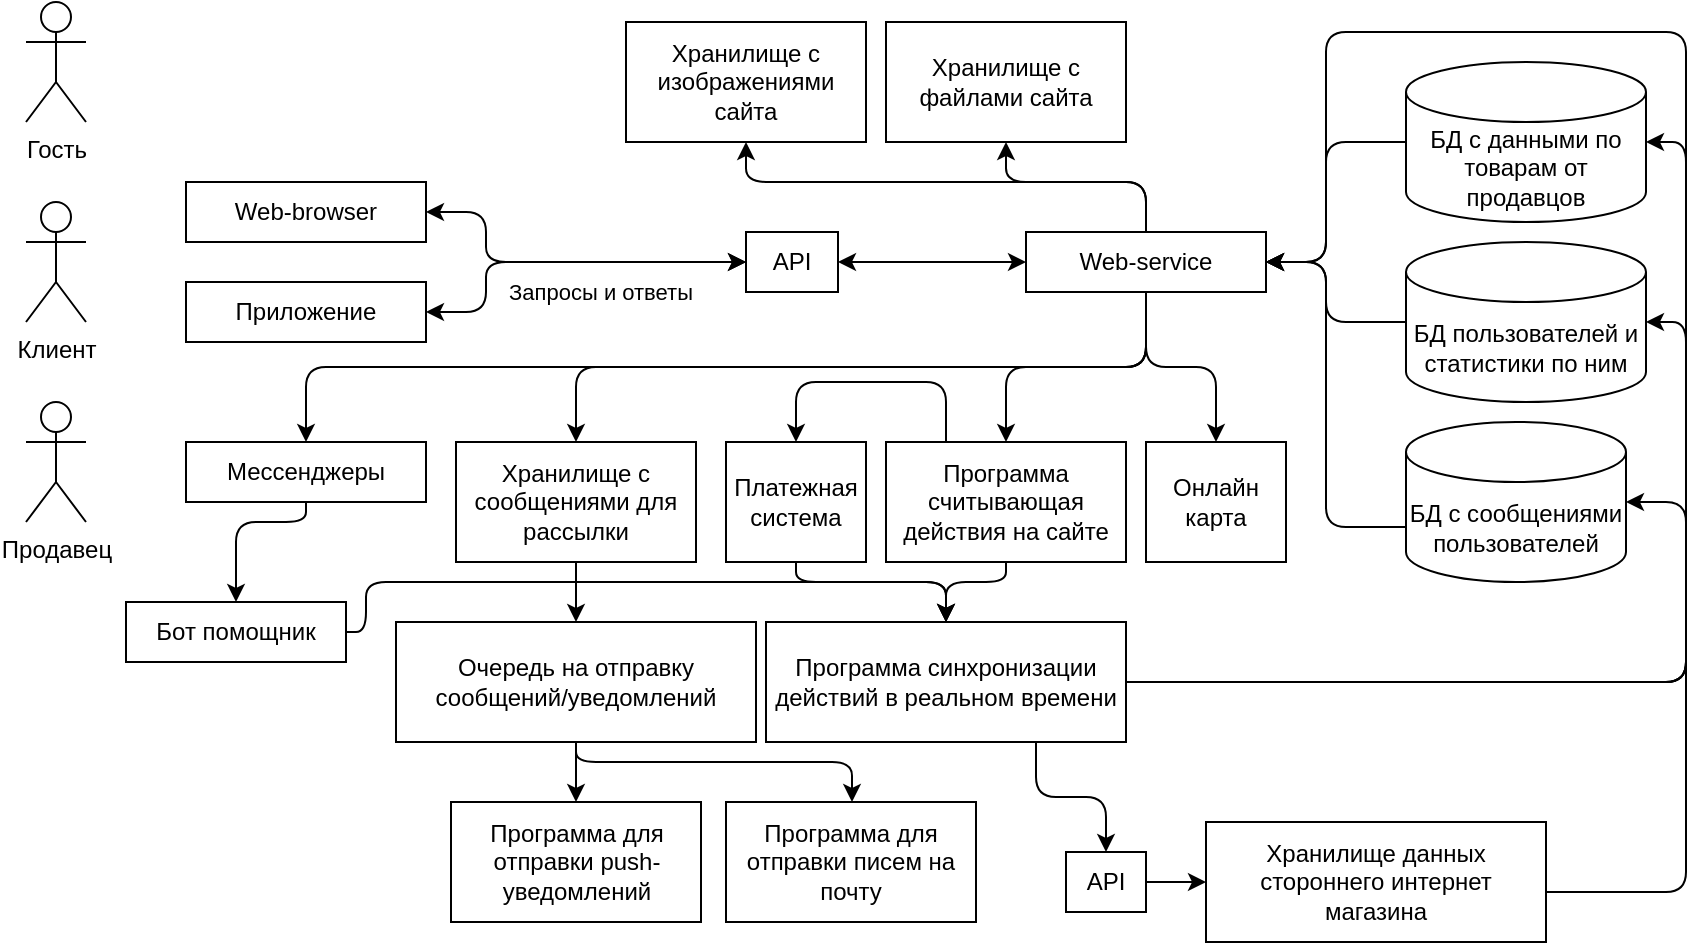 <mxfile version="22.0.0" type="github">
  <diagram name="Страница — 1" id="qDOADenVG09ehRUiS6Ex">
    <mxGraphModel dx="835" dy="459" grid="1" gridSize="10" guides="1" tooltips="1" connect="1" arrows="1" fold="1" page="1" pageScale="1" pageWidth="827" pageHeight="1169" math="0" shadow="0">
      <root>
        <mxCell id="0" />
        <mxCell id="1" parent="0" />
        <mxCell id="b5Nr3tDvJ9iHZjcrWxrC-1" value="Гость" style="shape=umlActor;verticalLabelPosition=bottom;verticalAlign=top;html=1;outlineConnect=0;" vertex="1" parent="1">
          <mxGeometry x="40" y="40" width="30" height="60" as="geometry" />
        </mxCell>
        <mxCell id="b5Nr3tDvJ9iHZjcrWxrC-4" value="Клиент" style="shape=umlActor;verticalLabelPosition=bottom;verticalAlign=top;html=1;outlineConnect=0;" vertex="1" parent="1">
          <mxGeometry x="40" y="140" width="30" height="60" as="geometry" />
        </mxCell>
        <mxCell id="b5Nr3tDvJ9iHZjcrWxrC-5" value="Продавец" style="shape=umlActor;verticalLabelPosition=bottom;verticalAlign=top;html=1;outlineConnect=0;" vertex="1" parent="1">
          <mxGeometry x="40" y="240" width="30" height="60" as="geometry" />
        </mxCell>
        <mxCell id="b5Nr3tDvJ9iHZjcrWxrC-12" value="Web-browser" style="rounded=0;whiteSpace=wrap;html=1;" vertex="1" parent="1">
          <mxGeometry x="120" y="130" width="120" height="30" as="geometry" />
        </mxCell>
        <mxCell id="b5Nr3tDvJ9iHZjcrWxrC-13" value="Приложение" style="rounded=0;whiteSpace=wrap;html=1;" vertex="1" parent="1">
          <mxGeometry x="120" y="180" width="120" height="30" as="geometry" />
        </mxCell>
        <mxCell id="b5Nr3tDvJ9iHZjcrWxrC-31" style="edgeStyle=orthogonalEdgeStyle;rounded=1;orthogonalLoop=1;jettySize=auto;html=1;exitX=0.5;exitY=1;exitDx=0;exitDy=0;entryX=0.5;entryY=0;entryDx=0;entryDy=0;" edge="1" parent="1" source="b5Nr3tDvJ9iHZjcrWxrC-14" target="b5Nr3tDvJ9iHZjcrWxrC-30">
          <mxGeometry relative="1" as="geometry" />
        </mxCell>
        <mxCell id="b5Nr3tDvJ9iHZjcrWxrC-41" style="edgeStyle=orthogonalEdgeStyle;rounded=1;orthogonalLoop=1;jettySize=auto;html=1;exitX=0.25;exitY=0;exitDx=0;exitDy=0;entryX=0.5;entryY=0;entryDx=0;entryDy=0;" edge="1" parent="1" source="b5Nr3tDvJ9iHZjcrWxrC-30" target="b5Nr3tDvJ9iHZjcrWxrC-35">
          <mxGeometry relative="1" as="geometry">
            <mxPoint x="205" y="250" as="sourcePoint" />
            <mxPoint x="100" y="325" as="targetPoint" />
            <Array as="points">
              <mxPoint x="500" y="230" />
              <mxPoint x="425" y="230" />
            </Array>
          </mxGeometry>
        </mxCell>
        <mxCell id="b5Nr3tDvJ9iHZjcrWxrC-64" style="edgeStyle=orthogonalEdgeStyle;rounded=1;orthogonalLoop=1;jettySize=auto;html=1;exitX=0.5;exitY=0;exitDx=0;exitDy=0;entryX=0.5;entryY=1;entryDx=0;entryDy=0;" edge="1" parent="1" source="b5Nr3tDvJ9iHZjcrWxrC-14" target="b5Nr3tDvJ9iHZjcrWxrC-63">
          <mxGeometry relative="1" as="geometry">
            <Array as="points">
              <mxPoint x="600" y="130" />
              <mxPoint x="530" y="130" />
            </Array>
          </mxGeometry>
        </mxCell>
        <mxCell id="b5Nr3tDvJ9iHZjcrWxrC-66" style="edgeStyle=orthogonalEdgeStyle;rounded=1;orthogonalLoop=1;jettySize=auto;html=1;exitX=0.5;exitY=0;exitDx=0;exitDy=0;entryX=0.5;entryY=1;entryDx=0;entryDy=0;" edge="1" parent="1" source="b5Nr3tDvJ9iHZjcrWxrC-14" target="b5Nr3tDvJ9iHZjcrWxrC-65">
          <mxGeometry relative="1" as="geometry">
            <Array as="points">
              <mxPoint x="600" y="130" />
              <mxPoint x="400" y="130" />
            </Array>
          </mxGeometry>
        </mxCell>
        <mxCell id="b5Nr3tDvJ9iHZjcrWxrC-68" style="edgeStyle=orthogonalEdgeStyle;rounded=1;orthogonalLoop=1;jettySize=auto;html=1;exitX=0.5;exitY=1;exitDx=0;exitDy=0;entryX=0.5;entryY=0;entryDx=0;entryDy=0;" edge="1" parent="1" source="b5Nr3tDvJ9iHZjcrWxrC-14" target="b5Nr3tDvJ9iHZjcrWxrC-67">
          <mxGeometry relative="1" as="geometry" />
        </mxCell>
        <mxCell id="b5Nr3tDvJ9iHZjcrWxrC-74" style="edgeStyle=orthogonalEdgeStyle;rounded=1;orthogonalLoop=1;jettySize=auto;html=1;exitX=0.5;exitY=1;exitDx=0;exitDy=0;entryX=0.5;entryY=0;entryDx=0;entryDy=0;" edge="1" parent="1" source="b5Nr3tDvJ9iHZjcrWxrC-14" target="b5Nr3tDvJ9iHZjcrWxrC-73">
          <mxGeometry relative="1" as="geometry" />
        </mxCell>
        <mxCell id="b5Nr3tDvJ9iHZjcrWxrC-14" value="Web-service" style="rounded=0;whiteSpace=wrap;html=1;" vertex="1" parent="1">
          <mxGeometry x="540" y="155" width="120" height="30" as="geometry" />
        </mxCell>
        <mxCell id="b5Nr3tDvJ9iHZjcrWxrC-15" value="API" style="rounded=0;whiteSpace=wrap;html=1;" vertex="1" parent="1">
          <mxGeometry x="400" y="155" width="46" height="30" as="geometry" />
        </mxCell>
        <mxCell id="b5Nr3tDvJ9iHZjcrWxrC-16" value="" style="endArrow=classic;startArrow=classic;html=1;rounded=1;entryX=0;entryY=0.5;entryDx=0;entryDy=0;exitX=1;exitY=0.5;exitDx=0;exitDy=0;edgeStyle=orthogonalEdgeStyle;" edge="1" parent="1" source="b5Nr3tDvJ9iHZjcrWxrC-12" target="b5Nr3tDvJ9iHZjcrWxrC-15">
          <mxGeometry width="50" height="50" relative="1" as="geometry">
            <mxPoint x="270" y="120" as="sourcePoint" />
            <mxPoint x="320" y="70" as="targetPoint" />
            <Array as="points">
              <mxPoint x="270" y="145" />
              <mxPoint x="270" y="170" />
            </Array>
          </mxGeometry>
        </mxCell>
        <mxCell id="b5Nr3tDvJ9iHZjcrWxrC-17" value="" style="endArrow=classic;startArrow=classic;html=1;rounded=1;exitX=1;exitY=0.5;exitDx=0;exitDy=0;entryX=0;entryY=0.5;entryDx=0;entryDy=0;edgeStyle=orthogonalEdgeStyle;" edge="1" parent="1" source="b5Nr3tDvJ9iHZjcrWxrC-13" target="b5Nr3tDvJ9iHZjcrWxrC-15">
          <mxGeometry width="50" height="50" relative="1" as="geometry">
            <mxPoint x="270" y="120" as="sourcePoint" />
            <mxPoint x="290" y="160" as="targetPoint" />
            <Array as="points">
              <mxPoint x="270" y="195" />
              <mxPoint x="270" y="170" />
            </Array>
          </mxGeometry>
        </mxCell>
        <mxCell id="b5Nr3tDvJ9iHZjcrWxrC-19" value="Запросы и ответы" style="edgeLabel;html=1;align=center;verticalAlign=middle;resizable=0;points=[];" vertex="1" connectable="0" parent="b5Nr3tDvJ9iHZjcrWxrC-17">
          <mxGeometry x="0.554" y="1" relative="1" as="geometry">
            <mxPoint x="-32" y="16" as="offset" />
          </mxGeometry>
        </mxCell>
        <mxCell id="b5Nr3tDvJ9iHZjcrWxrC-18" value="" style="endArrow=classic;startArrow=classic;html=1;rounded=1;entryX=0;entryY=0.5;entryDx=0;entryDy=0;exitX=1;exitY=0.5;exitDx=0;exitDy=0;edgeStyle=orthogonalEdgeStyle;" edge="1" parent="1" source="b5Nr3tDvJ9iHZjcrWxrC-15" target="b5Nr3tDvJ9iHZjcrWxrC-14">
          <mxGeometry width="50" height="50" relative="1" as="geometry">
            <mxPoint x="366" y="215" as="sourcePoint" />
            <mxPoint x="416" y="165" as="targetPoint" />
          </mxGeometry>
        </mxCell>
        <mxCell id="b5Nr3tDvJ9iHZjcrWxrC-21" value="БД с данными по товарам от продавцов" style="shape=cylinder3;whiteSpace=wrap;html=1;boundedLbl=1;backgroundOutline=1;size=15;" vertex="1" parent="1">
          <mxGeometry x="730" y="70" width="120" height="80" as="geometry" />
        </mxCell>
        <mxCell id="b5Nr3tDvJ9iHZjcrWxrC-22" value="БД пользователей и статистики по ним" style="shape=cylinder3;whiteSpace=wrap;html=1;boundedLbl=1;backgroundOutline=1;size=15;" vertex="1" parent="1">
          <mxGeometry x="730" y="160" width="120" height="80" as="geometry" />
        </mxCell>
        <mxCell id="b5Nr3tDvJ9iHZjcrWxrC-23" value="БД с сообщениями пользователей" style="shape=cylinder3;whiteSpace=wrap;html=1;boundedLbl=1;backgroundOutline=1;size=15;" vertex="1" parent="1">
          <mxGeometry x="730" y="250" width="110" height="80" as="geometry" />
        </mxCell>
        <mxCell id="b5Nr3tDvJ9iHZjcrWxrC-24" value="" style="endArrow=classic;html=1;rounded=1;exitX=0;exitY=0.5;exitDx=0;exitDy=0;exitPerimeter=0;entryX=1;entryY=0.5;entryDx=0;entryDy=0;edgeStyle=orthogonalEdgeStyle;" edge="1" parent="1" source="b5Nr3tDvJ9iHZjcrWxrC-21" target="b5Nr3tDvJ9iHZjcrWxrC-14">
          <mxGeometry width="50" height="50" relative="1" as="geometry">
            <mxPoint x="450" y="250" as="sourcePoint" />
            <mxPoint x="500" y="200" as="targetPoint" />
            <Array as="points">
              <mxPoint x="690" y="110" />
              <mxPoint x="690" y="170" />
            </Array>
          </mxGeometry>
        </mxCell>
        <mxCell id="b5Nr3tDvJ9iHZjcrWxrC-25" value="" style="endArrow=classic;html=1;rounded=1;exitX=0;exitY=0.5;exitDx=0;exitDy=0;exitPerimeter=0;entryX=1;entryY=0.5;entryDx=0;entryDy=0;edgeStyle=orthogonalEdgeStyle;" edge="1" parent="1" source="b5Nr3tDvJ9iHZjcrWxrC-22" target="b5Nr3tDvJ9iHZjcrWxrC-14">
          <mxGeometry width="50" height="50" relative="1" as="geometry">
            <mxPoint x="640" y="120" as="sourcePoint" />
            <mxPoint x="600" y="180" as="targetPoint" />
            <Array as="points">
              <mxPoint x="690" y="200" />
              <mxPoint x="690" y="170" />
            </Array>
          </mxGeometry>
        </mxCell>
        <mxCell id="b5Nr3tDvJ9iHZjcrWxrC-26" value="" style="endArrow=classic;html=1;rounded=1;exitX=0;exitY=0;exitDx=0;exitDy=52.5;exitPerimeter=0;entryX=1;entryY=0.5;entryDx=0;entryDy=0;edgeStyle=orthogonalEdgeStyle;" edge="1" parent="1" source="b5Nr3tDvJ9iHZjcrWxrC-23" target="b5Nr3tDvJ9iHZjcrWxrC-14">
          <mxGeometry width="50" height="50" relative="1" as="geometry">
            <mxPoint x="630" y="230" as="sourcePoint" />
            <mxPoint x="590" y="200" as="targetPoint" />
            <Array as="points">
              <mxPoint x="690" y="303" />
              <mxPoint x="690" y="170" />
            </Array>
          </mxGeometry>
        </mxCell>
        <mxCell id="b5Nr3tDvJ9iHZjcrWxrC-30" value="Программа считывающая действия на сайте" style="rounded=0;whiteSpace=wrap;html=1;" vertex="1" parent="1">
          <mxGeometry x="470" y="260" width="120" height="60" as="geometry" />
        </mxCell>
        <mxCell id="b5Nr3tDvJ9iHZjcrWxrC-35" value="Платежная система" style="rounded=0;whiteSpace=wrap;html=1;" vertex="1" parent="1">
          <mxGeometry x="390" y="260" width="70" height="60" as="geometry" />
        </mxCell>
        <mxCell id="b5Nr3tDvJ9iHZjcrWxrC-36" value="Программа синхронизации действий в реальном времени" style="rounded=0;whiteSpace=wrap;html=1;" vertex="1" parent="1">
          <mxGeometry x="410" y="350" width="180" height="60" as="geometry" />
        </mxCell>
        <mxCell id="b5Nr3tDvJ9iHZjcrWxrC-37" style="edgeStyle=orthogonalEdgeStyle;rounded=1;orthogonalLoop=1;jettySize=auto;html=1;exitX=0.5;exitY=1;exitDx=0;exitDy=0;entryX=0.5;entryY=0;entryDx=0;entryDy=0;" edge="1" parent="1" source="b5Nr3tDvJ9iHZjcrWxrC-30" target="b5Nr3tDvJ9iHZjcrWxrC-36">
          <mxGeometry relative="1" as="geometry">
            <Array as="points">
              <mxPoint x="530" y="330" />
              <mxPoint x="500" y="330" />
            </Array>
          </mxGeometry>
        </mxCell>
        <mxCell id="b5Nr3tDvJ9iHZjcrWxrC-38" style="edgeStyle=orthogonalEdgeStyle;rounded=1;orthogonalLoop=1;jettySize=auto;html=1;exitX=1;exitY=0.5;exitDx=0;exitDy=0;entryX=1;entryY=0.5;entryDx=0;entryDy=0;entryPerimeter=0;" edge="1" parent="1" source="b5Nr3tDvJ9iHZjcrWxrC-36" target="b5Nr3tDvJ9iHZjcrWxrC-23">
          <mxGeometry relative="1" as="geometry">
            <Array as="points">
              <mxPoint x="870" y="380" />
              <mxPoint x="870" y="290" />
            </Array>
          </mxGeometry>
        </mxCell>
        <mxCell id="b5Nr3tDvJ9iHZjcrWxrC-39" style="edgeStyle=orthogonalEdgeStyle;rounded=1;orthogonalLoop=1;jettySize=auto;html=1;exitX=1;exitY=0.5;exitDx=0;exitDy=0;entryX=1;entryY=0.5;entryDx=0;entryDy=0;entryPerimeter=0;" edge="1" parent="1" source="b5Nr3tDvJ9iHZjcrWxrC-36" target="b5Nr3tDvJ9iHZjcrWxrC-22">
          <mxGeometry relative="1" as="geometry" />
        </mxCell>
        <mxCell id="b5Nr3tDvJ9iHZjcrWxrC-40" style="edgeStyle=orthogonalEdgeStyle;rounded=1;orthogonalLoop=1;jettySize=auto;html=1;exitX=1;exitY=0.5;exitDx=0;exitDy=0;entryX=1;entryY=0.5;entryDx=0;entryDy=0;entryPerimeter=0;" edge="1" parent="1" source="b5Nr3tDvJ9iHZjcrWxrC-36" target="b5Nr3tDvJ9iHZjcrWxrC-21">
          <mxGeometry relative="1" as="geometry">
            <Array as="points">
              <mxPoint x="870" y="380" />
              <mxPoint x="870" y="110" />
            </Array>
          </mxGeometry>
        </mxCell>
        <mxCell id="b5Nr3tDvJ9iHZjcrWxrC-42" style="edgeStyle=orthogonalEdgeStyle;rounded=1;orthogonalLoop=1;jettySize=auto;html=1;exitX=0.5;exitY=1;exitDx=0;exitDy=0;entryX=0.5;entryY=0;entryDx=0;entryDy=0;" edge="1" parent="1" source="b5Nr3tDvJ9iHZjcrWxrC-35" target="b5Nr3tDvJ9iHZjcrWxrC-36">
          <mxGeometry relative="1" as="geometry">
            <Array as="points">
              <mxPoint x="425" y="330" />
              <mxPoint x="500" y="330" />
            </Array>
          </mxGeometry>
        </mxCell>
        <mxCell id="b5Nr3tDvJ9iHZjcrWxrC-45" value="API" style="rounded=0;whiteSpace=wrap;html=1;" vertex="1" parent="1">
          <mxGeometry x="560" y="465" width="40" height="30" as="geometry" />
        </mxCell>
        <mxCell id="b5Nr3tDvJ9iHZjcrWxrC-47" value="" style="endArrow=classic;html=1;rounded=1;entryX=0.5;entryY=0;entryDx=0;entryDy=0;exitX=0.75;exitY=1;exitDx=0;exitDy=0;edgeStyle=orthogonalEdgeStyle;" edge="1" parent="1" source="b5Nr3tDvJ9iHZjcrWxrC-36" target="b5Nr3tDvJ9iHZjcrWxrC-45">
          <mxGeometry width="50" height="50" relative="1" as="geometry">
            <mxPoint x="475" y="470" as="sourcePoint" />
            <mxPoint x="525" y="420" as="targetPoint" />
          </mxGeometry>
        </mxCell>
        <mxCell id="b5Nr3tDvJ9iHZjcrWxrC-48" style="edgeStyle=orthogonalEdgeStyle;rounded=1;orthogonalLoop=1;jettySize=auto;html=1;exitX=1;exitY=0.5;exitDx=0;exitDy=0;entryX=0;entryY=0.5;entryDx=0;entryDy=0;" edge="1" parent="1" source="b5Nr3tDvJ9iHZjcrWxrC-45" target="b5Nr3tDvJ9iHZjcrWxrC-49">
          <mxGeometry relative="1" as="geometry">
            <mxPoint x="630" y="480" as="targetPoint" />
          </mxGeometry>
        </mxCell>
        <mxCell id="b5Nr3tDvJ9iHZjcrWxrC-51" style="edgeStyle=orthogonalEdgeStyle;rounded=1;orthogonalLoop=1;jettySize=auto;html=1;exitX=1;exitY=0.5;exitDx=0;exitDy=0;" edge="1" parent="1">
          <mxGeometry relative="1" as="geometry">
            <mxPoint x="800" y="485" as="sourcePoint" />
            <mxPoint x="660" y="170" as="targetPoint" />
            <Array as="points">
              <mxPoint x="870" y="485" />
              <mxPoint x="870" y="55" />
              <mxPoint x="690" y="55" />
              <mxPoint x="690" y="170" />
              <mxPoint x="660" y="170" />
            </Array>
          </mxGeometry>
        </mxCell>
        <mxCell id="b5Nr3tDvJ9iHZjcrWxrC-49" value="Хранилище данных стороннего интернет магазина" style="rounded=0;whiteSpace=wrap;html=1;" vertex="1" parent="1">
          <mxGeometry x="630" y="450" width="170" height="60" as="geometry" />
        </mxCell>
        <mxCell id="b5Nr3tDvJ9iHZjcrWxrC-53" value="Программа для отправки push-уведомлений" style="rounded=0;whiteSpace=wrap;html=1;" vertex="1" parent="1">
          <mxGeometry x="252.5" y="440" width="125" height="60" as="geometry" />
        </mxCell>
        <mxCell id="b5Nr3tDvJ9iHZjcrWxrC-58" style="edgeStyle=orthogonalEdgeStyle;rounded=1;orthogonalLoop=1;jettySize=auto;html=1;exitX=0.5;exitY=1;exitDx=0;exitDy=0;entryX=0.5;entryY=0;entryDx=0;entryDy=0;" edge="1" parent="1" source="b5Nr3tDvJ9iHZjcrWxrC-62" target="b5Nr3tDvJ9iHZjcrWxrC-57">
          <mxGeometry relative="1" as="geometry">
            <mxPoint x="315" y="330" as="sourcePoint" />
          </mxGeometry>
        </mxCell>
        <mxCell id="b5Nr3tDvJ9iHZjcrWxrC-56" style="edgeStyle=orthogonalEdgeStyle;rounded=1;orthogonalLoop=1;jettySize=auto;html=1;exitX=0.5;exitY=1;exitDx=0;exitDy=0;entryX=0.5;entryY=0;entryDx=0;entryDy=0;" edge="1" parent="1" source="b5Nr3tDvJ9iHZjcrWxrC-14" target="b5Nr3tDvJ9iHZjcrWxrC-62">
          <mxGeometry relative="1" as="geometry">
            <mxPoint x="315" y="250" as="targetPoint" />
          </mxGeometry>
        </mxCell>
        <mxCell id="b5Nr3tDvJ9iHZjcrWxrC-59" style="edgeStyle=orthogonalEdgeStyle;rounded=1;orthogonalLoop=1;jettySize=auto;html=1;exitX=0.5;exitY=1;exitDx=0;exitDy=0;entryX=0.5;entryY=0;entryDx=0;entryDy=0;" edge="1" parent="1" source="b5Nr3tDvJ9iHZjcrWxrC-57" target="b5Nr3tDvJ9iHZjcrWxrC-53">
          <mxGeometry relative="1" as="geometry" />
        </mxCell>
        <mxCell id="b5Nr3tDvJ9iHZjcrWxrC-61" style="edgeStyle=orthogonalEdgeStyle;rounded=1;orthogonalLoop=1;jettySize=auto;html=1;exitX=0.5;exitY=1;exitDx=0;exitDy=0;" edge="1" parent="1" source="b5Nr3tDvJ9iHZjcrWxrC-57" target="b5Nr3tDvJ9iHZjcrWxrC-60">
          <mxGeometry relative="1" as="geometry">
            <Array as="points">
              <mxPoint x="315" y="420" />
              <mxPoint x="453" y="420" />
            </Array>
          </mxGeometry>
        </mxCell>
        <mxCell id="b5Nr3tDvJ9iHZjcrWxrC-57" value="Очередь на отправку сообщений/уведомлений" style="rounded=0;whiteSpace=wrap;html=1;" vertex="1" parent="1">
          <mxGeometry x="225" y="350" width="180" height="60" as="geometry" />
        </mxCell>
        <mxCell id="b5Nr3tDvJ9iHZjcrWxrC-60" value="Программа для отправки писем на почту" style="rounded=0;whiteSpace=wrap;html=1;" vertex="1" parent="1">
          <mxGeometry x="390" y="440" width="125" height="60" as="geometry" />
        </mxCell>
        <mxCell id="b5Nr3tDvJ9iHZjcrWxrC-62" value="Хранилище с сообщениями для рассылки" style="rounded=0;whiteSpace=wrap;html=1;" vertex="1" parent="1">
          <mxGeometry x="255" y="260" width="120" height="60" as="geometry" />
        </mxCell>
        <mxCell id="b5Nr3tDvJ9iHZjcrWxrC-63" value="Хранилище с файлами сайта" style="rounded=0;whiteSpace=wrap;html=1;" vertex="1" parent="1">
          <mxGeometry x="470" y="50" width="120" height="60" as="geometry" />
        </mxCell>
        <mxCell id="b5Nr3tDvJ9iHZjcrWxrC-65" value="Хранилище с изображениями сайта" style="rounded=0;whiteSpace=wrap;html=1;" vertex="1" parent="1">
          <mxGeometry x="340" y="50" width="120" height="60" as="geometry" />
        </mxCell>
        <mxCell id="b5Nr3tDvJ9iHZjcrWxrC-70" style="edgeStyle=orthogonalEdgeStyle;rounded=1;orthogonalLoop=1;jettySize=auto;html=1;exitX=0.5;exitY=1;exitDx=0;exitDy=0;entryX=0.5;entryY=0;entryDx=0;entryDy=0;" edge="1" parent="1" source="b5Nr3tDvJ9iHZjcrWxrC-67" target="b5Nr3tDvJ9iHZjcrWxrC-69">
          <mxGeometry relative="1" as="geometry">
            <Array as="points">
              <mxPoint x="180" y="300" />
              <mxPoint x="145" y="300" />
            </Array>
          </mxGeometry>
        </mxCell>
        <mxCell id="b5Nr3tDvJ9iHZjcrWxrC-67" value="Мессенджеры" style="rounded=0;whiteSpace=wrap;html=1;" vertex="1" parent="1">
          <mxGeometry x="120" y="260" width="120" height="30" as="geometry" />
        </mxCell>
        <mxCell id="b5Nr3tDvJ9iHZjcrWxrC-71" style="edgeStyle=orthogonalEdgeStyle;rounded=1;orthogonalLoop=1;jettySize=auto;html=1;exitX=1;exitY=0.5;exitDx=0;exitDy=0;entryX=0.5;entryY=0;entryDx=0;entryDy=0;" edge="1" parent="1" source="b5Nr3tDvJ9iHZjcrWxrC-69" target="b5Nr3tDvJ9iHZjcrWxrC-36">
          <mxGeometry relative="1" as="geometry">
            <Array as="points">
              <mxPoint x="210" y="355" />
              <mxPoint x="210" y="330" />
              <mxPoint x="500" y="330" />
            </Array>
          </mxGeometry>
        </mxCell>
        <mxCell id="b5Nr3tDvJ9iHZjcrWxrC-69" value="Бот помощник" style="rounded=0;whiteSpace=wrap;html=1;" vertex="1" parent="1">
          <mxGeometry x="90" y="340" width="110" height="30" as="geometry" />
        </mxCell>
        <mxCell id="b5Nr3tDvJ9iHZjcrWxrC-73" value="Онлайн карта" style="rounded=0;whiteSpace=wrap;html=1;" vertex="1" parent="1">
          <mxGeometry x="600" y="260" width="70" height="60" as="geometry" />
        </mxCell>
      </root>
    </mxGraphModel>
  </diagram>
</mxfile>
